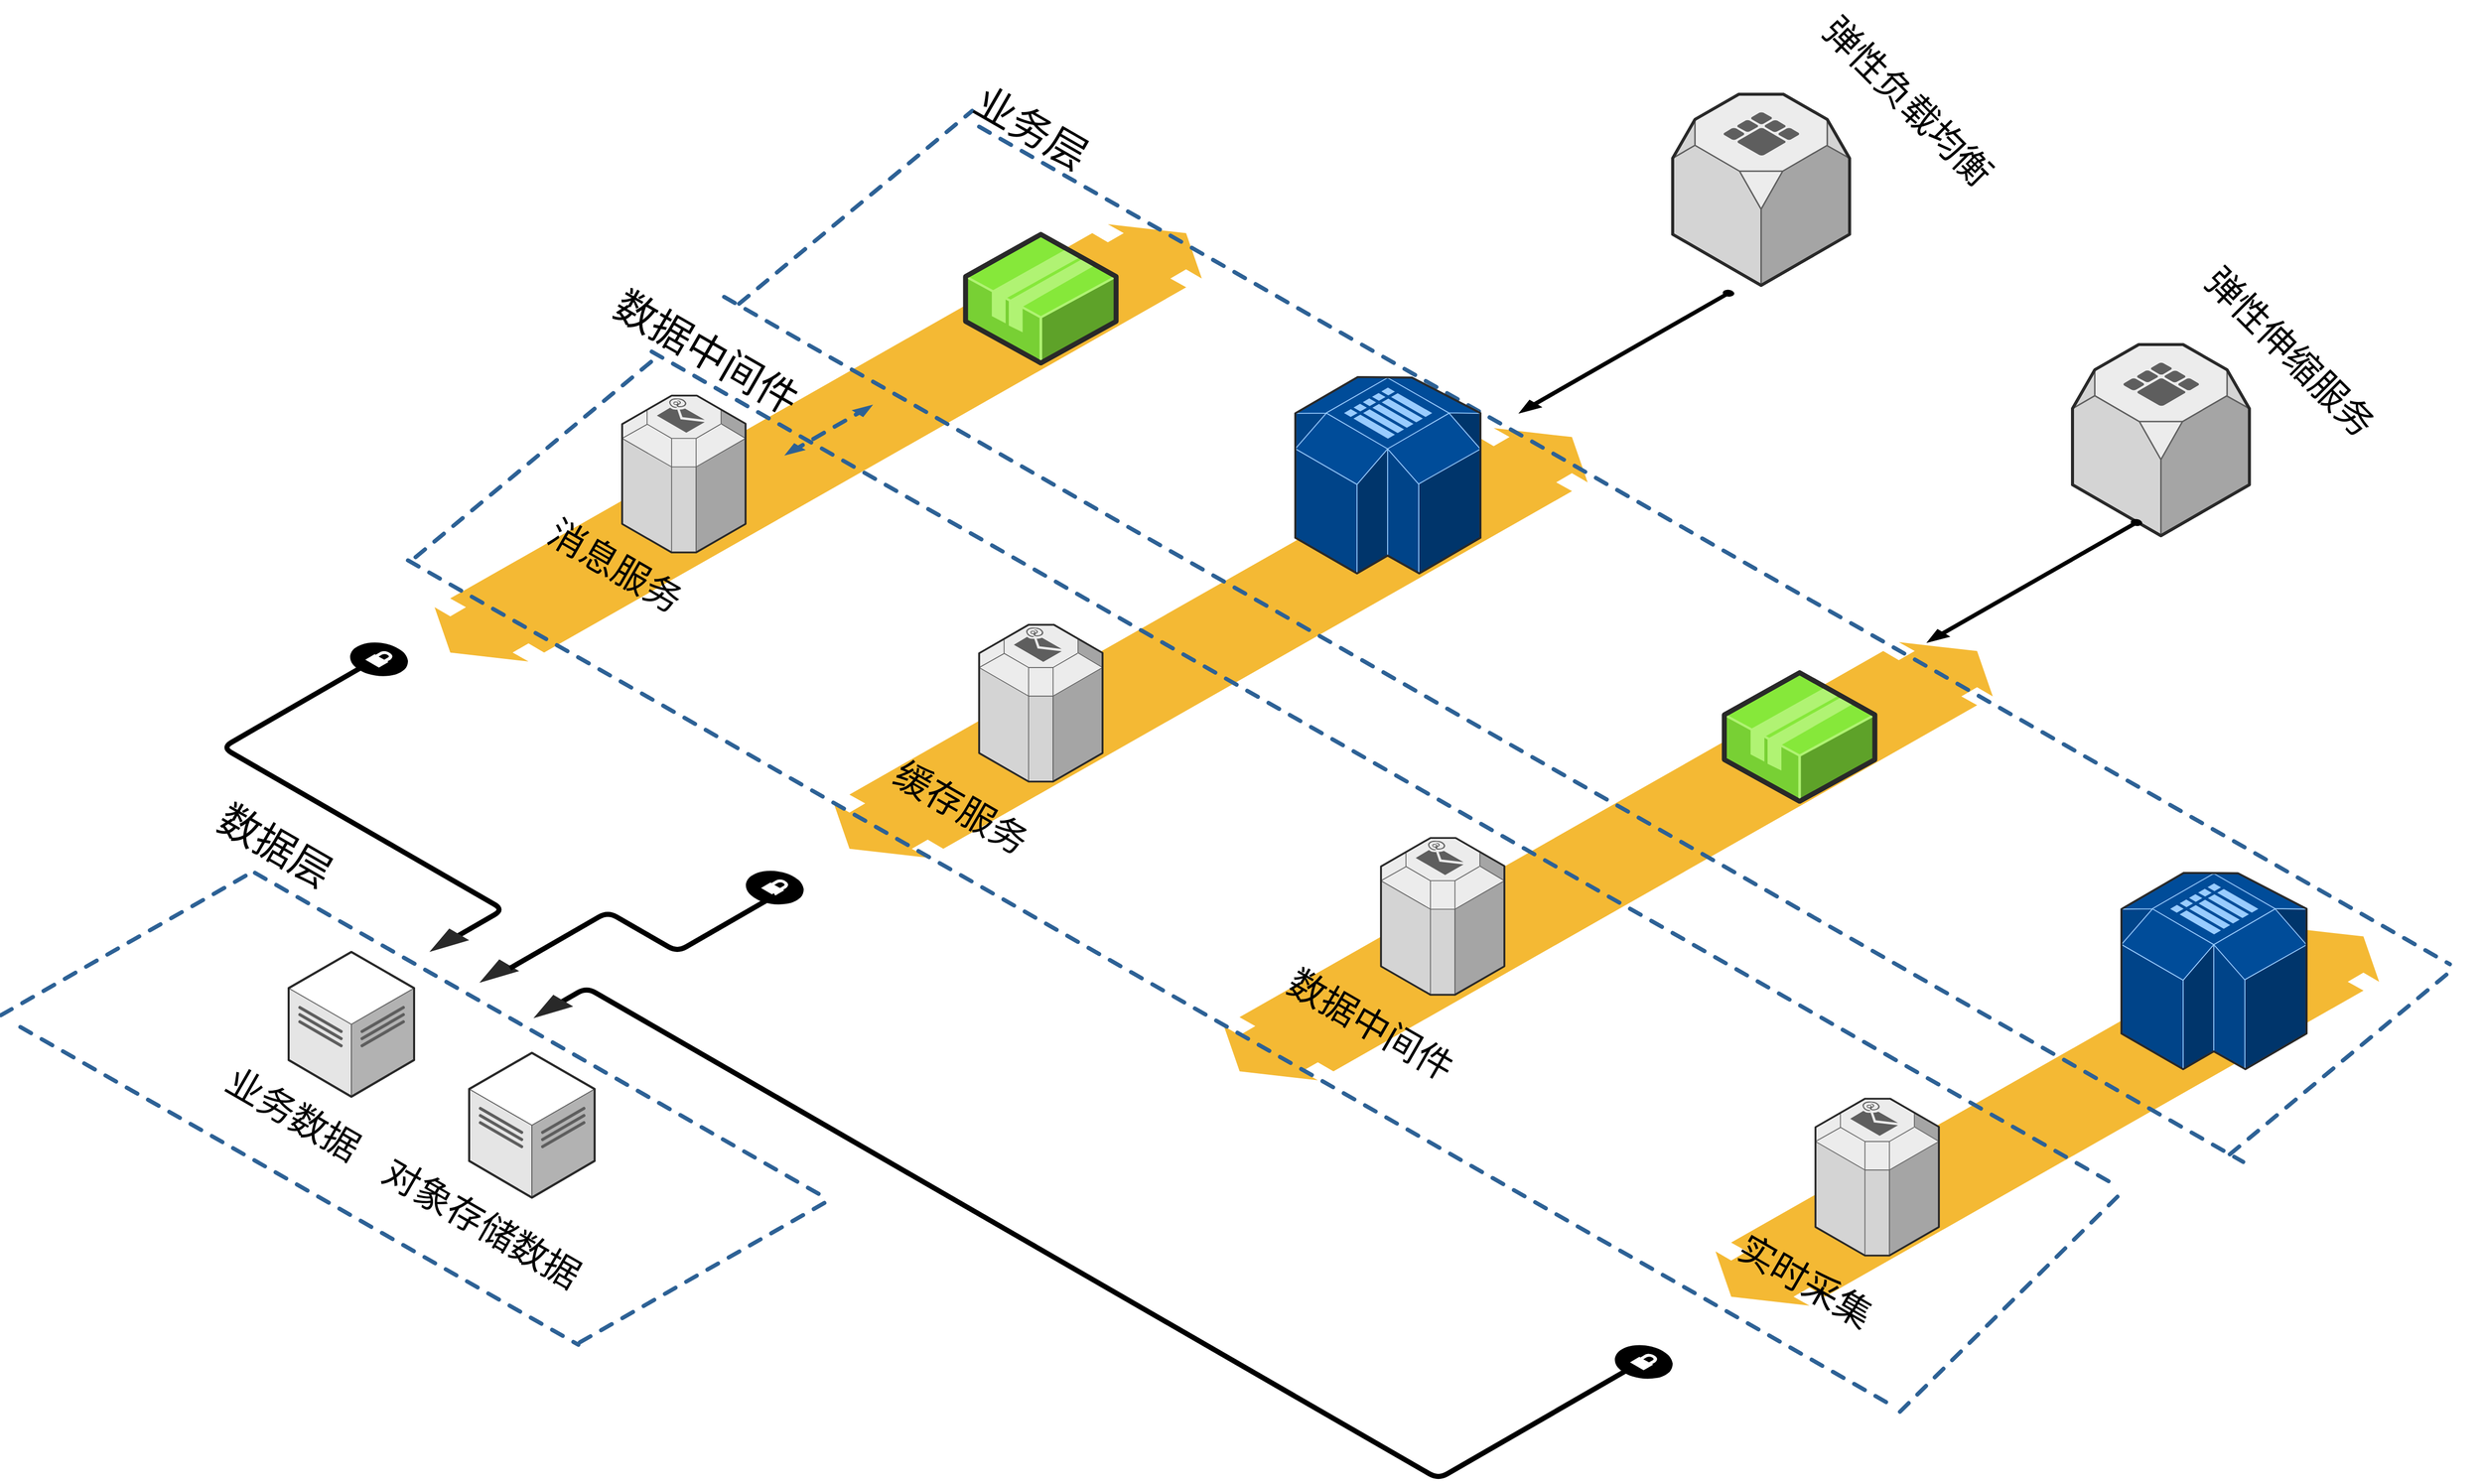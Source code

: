 <mxfile version="14.6.13" type="github">
  <diagram name="Page-1" id="aaaa8250-4180-3840-79b5-4cada1eebb92">
    <mxGraphModel dx="3816" dy="1406" grid="1" gridSize="10" guides="1" tooltips="1" connect="1" arrows="1" fold="1" page="1" pageScale="1" pageWidth="850" pageHeight="1100" background="none" math="0" shadow="0">
      <root>
        <mxCell id="0" />
        <mxCell id="1" parent="0" />
        <mxCell id="XxUmlh4Dywhv9LvJiEKr-14" value="" style="verticalLabelPosition=bottom;html=1;verticalAlign=top;strokeWidth=1;dashed=0;shape=mxgraph.aws3d.flatDoubleEdge;fillColor=#000000;aspect=fixed;rounded=1;shadow=0;comic=0;fontFamily=Verdana;fontSize=12;flipV=1;" vertex="1" parent="1">
          <mxGeometry x="737.5" y="800" width="739.1" height="421.5" as="geometry" />
        </mxCell>
        <mxCell id="d5ac148becb70bc-7" value="" style="verticalLabelPosition=bottom;html=1;verticalAlign=top;strokeWidth=1;dashed=0;shape=mxgraph.aws3d.flatDoubleEdge;fillColor=#000000;aspect=fixed;rounded=1;shadow=0;comic=0;fontFamily=Verdana;fontSize=12;flipV=1;" parent="1" vertex="1">
          <mxGeometry x="1602" y="1290" width="650.64" height="371" as="geometry" />
        </mxCell>
        <mxCell id="1a8abee3a6cfdf20-38" value="" style="verticalLabelPosition=bottom;html=1;verticalAlign=top;strokeWidth=1;dashed=0;shape=mxgraph.aws3d.flatDoubleEdge;fillColor=#000000;aspect=fixed;rounded=1;shadow=0;comic=0;fontFamily=Verdana;fontSize=12;flipV=1;" parent="1" vertex="1">
          <mxGeometry x="1120" y="1010" width="753.83" height="429.9" as="geometry" />
        </mxCell>
        <mxCell id="1a8abee3a6cfdf20-28" value="" style="verticalLabelPosition=bottom;html=1;verticalAlign=top;strokeWidth=1;dashed=0;shape=mxgraph.aws3d.flatDoubleEdge;fillColor=#000000;aspect=fixed;rounded=1;shadow=0;comic=0;fontFamily=Verdana;fontSize=12;flipV=1;" parent="1" vertex="1">
          <mxGeometry x="346.1" y="600" width="752.22" height="429" as="geometry" />
        </mxCell>
        <mxCell id="1a8abee3a6cfdf20-3" value="" style="edgeStyle=isometricEdgeStyle;endArrow=none;html=1;labelBackgroundColor=none;strokeWidth=5;fontFamily=Verdana;fontSize=12" parent="1" edge="1">
          <mxGeometry width="50" height="100" relative="1" as="geometry">
            <mxPoint x="352" y="1308" as="sourcePoint" />
            <mxPoint x="300" y="1020" as="targetPoint" />
            <Array as="points">
              <mxPoint x="302" y="1208" />
            </Array>
          </mxGeometry>
        </mxCell>
        <mxCell id="1a8abee3a6cfdf20-20" value="" style="verticalLabelPosition=bottom;html=1;verticalAlign=top;strokeWidth=1;dashed=0;shape=mxgraph.aws3d.simpleDb2;fillColor=#004C99;strokeColor=#99CCFF;aspect=fixed;rounded=1;shadow=0;comic=0;fontSize=12" parent="1" vertex="1">
          <mxGeometry x="2000" y="1236.4" width="181.5" height="192.6" as="geometry" />
        </mxCell>
        <mxCell id="1a8abee3a6cfdf20-25" value="" style="verticalLabelPosition=bottom;html=1;verticalAlign=top;strokeWidth=1;dashed=0;shape=mxgraph.aws3d.arrowhead;aspect=fixed;rounded=1;shadow=0;comic=0;fillColor=none;fontFamily=Verdana;fontSize=12;fontColor=#000000;flipV=1;" parent="1" vertex="1">
          <mxGeometry x="341" y="1291" width="39" height="23" as="geometry" />
        </mxCell>
        <mxCell id="1a8abee3a6cfdf20-1" value="" style="verticalLabelPosition=bottom;html=1;verticalAlign=top;strokeWidth=1;dashed=0;shape=mxgraph.aws3d.secureConnection;fillColor=#000000;strokeColor=#ffffff;aspect=fixed;rounded=1;shadow=0;comic=0;fontSize=12" parent="1" vertex="1">
          <mxGeometry x="263" y="1010" width="57.0" height="34" as="geometry" />
        </mxCell>
        <mxCell id="1a8abee3a6cfdf20-30" value="" style="verticalLabelPosition=bottom;html=1;verticalAlign=top;strokeWidth=1;dashed=0;shape=mxgraph.aws3d.dashedEdgeDouble;fillColor=#000000;aspect=fixed;rounded=1;shadow=0;comic=0;fontFamily=Verdana;fontSize=12;flipV=1;" parent="1" vertex="1">
          <mxGeometry x="689" y="777" width="87" height="50" as="geometry" />
        </mxCell>
        <mxCell id="d5ac148becb70bc-8" value="" style="verticalLabelPosition=bottom;html=1;verticalAlign=top;strokeWidth=1;dashed=0;shape=mxgraph.aws3d.dashedArrowlessEdge;aspect=fixed;rounded=1;shadow=0;comic=0;fontFamily=Verdana;fontSize=12" parent="1" vertex="1">
          <mxGeometry x="880" y="504.3" width="1442" height="821.7" as="geometry" />
        </mxCell>
        <mxCell id="d5ac148becb70bc-9" value="" style="verticalLabelPosition=bottom;html=1;verticalAlign=top;strokeWidth=1;dashed=0;shape=mxgraph.aws3d.dashedArrowlessEdge;aspect=fixed;rounded=1;shadow=0;comic=0;fontFamily=Verdana;fontSize=12" parent="1" vertex="1">
          <mxGeometry x="630" y="671.3" width="1489.38" height="848.7" as="geometry" />
        </mxCell>
        <mxCell id="d5ac148becb70bc-10" value="" style="verticalLabelPosition=bottom;html=1;verticalAlign=top;strokeWidth=1;dashed=0;shape=mxgraph.aws3d.dashedArrowlessEdge;fillColor=#000000;aspect=fixed;rounded=1;shadow=0;comic=0;fontFamily=Verdana;fontSize=12;fontColor=#000000;flipV=1;rotation=-10;" parent="1" vertex="1">
          <mxGeometry x="630" y="510" width="258" height="146.69" as="geometry" />
        </mxCell>
        <mxCell id="d5ac148becb70bc-12" value="" style="verticalLabelPosition=bottom;html=1;verticalAlign=top;strokeWidth=1;dashed=0;shape=mxgraph.aws3d.dashedArrowlessEdge;aspect=fixed;rounded=1;shadow=0;comic=0;fontFamily=Verdana;fontSize=12;flipV=1;" parent="1" vertex="1">
          <mxGeometry x="488.5" y="1555" width="249" height="142" as="geometry" />
        </mxCell>
        <mxCell id="d5ac148becb70bc-14" value="" style="edgeStyle=isometricEdgeStyle;endArrow=none;html=1;labelBackgroundColor=none;strokeWidth=5;fontFamily=Verdana;fontSize=12;" parent="1" edge="1">
          <mxGeometry width="50" height="100" relative="1" as="geometry">
            <mxPoint x="462" y="1368" as="sourcePoint" />
            <mxPoint x="1540" y="1710" as="targetPoint" />
            <Array as="points">
              <mxPoint x="930" y="1600" />
            </Array>
          </mxGeometry>
        </mxCell>
        <mxCell id="d5ac148becb70bc-15" value="" style="verticalLabelPosition=bottom;html=1;verticalAlign=top;strokeWidth=1;dashed=0;shape=mxgraph.aws3d.arrowhead;aspect=fixed;rounded=1;shadow=0;comic=0;fillColor=none;fontFamily=Verdana;fontSize=12;fontColor=#000000;flipV=1;" parent="1" vertex="1">
          <mxGeometry x="443" y="1356" width="39" height="23" as="geometry" />
        </mxCell>
        <mxCell id="d5ac148becb70bc-16" value="" style="verticalLabelPosition=bottom;html=1;verticalAlign=top;strokeWidth=1;dashed=0;shape=mxgraph.aws3d.secureConnection;fillColor=#000000;strokeColor=#ffffff;aspect=fixed;rounded=1;shadow=0;comic=0;fontSize=12" parent="1" vertex="1">
          <mxGeometry x="1503" y="1699.4" width="57.0" height="34" as="geometry" />
        </mxCell>
        <mxCell id="XxUmlh4Dywhv9LvJiEKr-5" value="" style="verticalLabelPosition=bottom;html=1;verticalAlign=top;strokeWidth=1;align=center;outlineConnect=0;dashed=0;outlineConnect=0;shape=mxgraph.aws3d.dataCenter;strokeColor=#5E5E5E;aspect=fixed;" vertex="1" parent="1">
          <mxGeometry x="380" y="1413" width="123" height="142" as="geometry" />
        </mxCell>
        <mxCell id="XxUmlh4Dywhv9LvJiEKr-6" value="" style="verticalLabelPosition=bottom;html=1;verticalAlign=top;strokeWidth=1;align=center;outlineConnect=0;dashed=0;outlineConnect=0;shape=mxgraph.aws3d.dataCenter;strokeColor=#5E5E5E;aspect=fixed;" vertex="1" parent="1">
          <mxGeometry x="203" y="1314" width="123" height="142" as="geometry" />
        </mxCell>
        <mxCell id="XxUmlh4Dywhv9LvJiEKr-7" value="&lt;font style=&quot;font-size: 36px;&quot;&gt;业务数据&lt;/font&gt;" style="text;html=1;resizable=0;autosize=1;align=center;verticalAlign=middle;points=[];fillColor=none;strokeColor=none;rounded=0;rotation=30;fontSize=36;" vertex="1" parent="1">
          <mxGeometry x="127" y="1448" width="160" height="50" as="geometry" />
        </mxCell>
        <mxCell id="XxUmlh4Dywhv9LvJiEKr-8" value="&lt;font style=&quot;font-size: 36px&quot;&gt;对象存储数据&lt;/font&gt;" style="text;html=1;resizable=0;autosize=1;align=center;verticalAlign=middle;points=[];fillColor=none;strokeColor=none;rounded=0;rotation=30;fontSize=36;" vertex="1" parent="1">
          <mxGeometry x="277" y="1555" width="230" height="50" as="geometry" />
        </mxCell>
        <mxCell id="XxUmlh4Dywhv9LvJiEKr-9" value="" style="verticalLabelPosition=bottom;html=1;verticalAlign=top;strokeWidth=1;dashed=0;shape=mxgraph.aws3d.dashedArrowlessEdge;aspect=fixed;rounded=1;shadow=0;comic=0;fontFamily=Verdana;fontSize=12;flipV=1;rotation=-10;" vertex="1" parent="1">
          <mxGeometry x="2092" y="1350" width="249" height="142" as="geometry" />
        </mxCell>
        <mxCell id="XxUmlh4Dywhv9LvJiEKr-10" value="" style="verticalLabelPosition=bottom;html=1;verticalAlign=top;strokeWidth=1;dashed=0;shape=mxgraph.aws3d.dashedArrowlessEdge;aspect=fixed;rounded=1;shadow=0;comic=0;fontFamily=Verdana;fontSize=12" vertex="1" parent="1">
          <mxGeometry x="170" y="1236.4" width="560.54" height="319.41" as="geometry" />
        </mxCell>
        <mxCell id="XxUmlh4Dywhv9LvJiEKr-11" value="" style="verticalLabelPosition=bottom;html=1;verticalAlign=top;strokeWidth=1;dashed=0;shape=mxgraph.aws3d.dashedArrowlessEdge;aspect=fixed;rounded=1;shadow=0;comic=0;fontFamily=Verdana;fontSize=12" vertex="1" parent="1">
          <mxGeometry x="-60" y="1387.67" width="547.07" height="311.73" as="geometry" />
        </mxCell>
        <mxCell id="XxUmlh4Dywhv9LvJiEKr-12" value="" style="verticalLabelPosition=bottom;html=1;verticalAlign=top;strokeWidth=1;dashed=0;shape=mxgraph.aws3d.dashedArrowlessEdge;aspect=fixed;rounded=1;shadow=0;comic=0;fontFamily=Verdana;fontSize=12;flipV=1;" vertex="1" parent="1">
          <mxGeometry x="-79" y="1234" width="249" height="142" as="geometry" />
        </mxCell>
        <mxCell id="XxUmlh4Dywhv9LvJiEKr-13" value="&lt;font style=&quot;font-size: 40px;&quot;&gt;数据层&lt;/font&gt;" style="text;html=1;resizable=0;autosize=1;align=center;verticalAlign=middle;points=[];fillColor=none;strokeColor=none;rounded=0;rotation=30;fontSize=40;" vertex="1" parent="1">
          <mxGeometry x="120" y="1184" width="140" height="50" as="geometry" />
        </mxCell>
        <mxCell id="XxUmlh4Dywhv9LvJiEKr-15" value="" style="verticalLabelPosition=bottom;html=1;verticalAlign=top;strokeWidth=1;align=center;outlineConnect=0;dashed=0;outlineConnect=0;shape=mxgraph.aws3d.email_service;fillColor=#ECECEC;strokeColor=#5E5E5E;aspect=fixed;fontSize=36;" vertex="1" parent="1">
          <mxGeometry x="880" y="993" width="121" height="153.85" as="geometry" />
        </mxCell>
        <mxCell id="XxUmlh4Dywhv9LvJiEKr-16" value="" style="verticalLabelPosition=bottom;html=1;verticalAlign=top;strokeWidth=1;align=center;outlineConnect=0;dashed=0;outlineConnect=0;shape=mxgraph.aws3d.email_service;fillColor=#ECECEC;strokeColor=#5E5E5E;aspect=fixed;fontSize=36;" vertex="1" parent="1">
          <mxGeometry x="530" y="768.15" width="121" height="153.85" as="geometry" />
        </mxCell>
        <mxCell id="XxUmlh4Dywhv9LvJiEKr-17" value="" style="verticalLabelPosition=bottom;html=1;verticalAlign=top;strokeWidth=1;align=center;outlineConnect=0;dashed=0;outlineConnect=0;shape=mxgraph.aws3d.email_service;fillColor=#ECECEC;strokeColor=#5E5E5E;aspect=fixed;fontSize=36;" vertex="1" parent="1">
          <mxGeometry x="1274" y="1202.15" width="121" height="153.85" as="geometry" />
        </mxCell>
        <mxCell id="XxUmlh4Dywhv9LvJiEKr-19" value="" style="verticalLabelPosition=bottom;html=1;verticalAlign=top;strokeWidth=1;align=center;outlineConnect=0;dashed=0;outlineConnect=0;shape=mxgraph.aws3d.email_service;fillColor=#ECECEC;strokeColor=#5E5E5E;aspect=fixed;fontSize=36;" vertex="1" parent="1">
          <mxGeometry x="1700" y="1458" width="121" height="153.85" as="geometry" />
        </mxCell>
        <mxCell id="XxUmlh4Dywhv9LvJiEKr-20" value="&lt;font style=&quot;font-size: 36px&quot;&gt;消息服务&lt;/font&gt;" style="text;html=1;resizable=0;autosize=1;align=center;verticalAlign=middle;points=[];fillColor=none;strokeColor=none;rounded=0;rotation=30;fontSize=36;" vertex="1" parent="1">
          <mxGeometry x="443" y="910" width="160" height="50" as="geometry" />
        </mxCell>
        <mxCell id="XxUmlh4Dywhv9LvJiEKr-21" value="&lt;font style=&quot;font-size: 36px&quot;&gt;缓存服务&lt;/font&gt;" style="text;html=1;resizable=0;autosize=1;align=center;verticalAlign=middle;points=[];fillColor=none;strokeColor=none;rounded=0;rotation=30;fontSize=36;" vertex="1" parent="1">
          <mxGeometry x="782" y="1146.85" width="160" height="50" as="geometry" />
        </mxCell>
        <mxCell id="XxUmlh4Dywhv9LvJiEKr-22" value="数据中间件" style="text;html=1;resizable=0;autosize=1;align=center;verticalAlign=middle;points=[];fillColor=none;strokeColor=none;rounded=0;rotation=30;fontSize=36;" vertex="1" parent="1">
          <mxGeometry x="1163.5" y="1360" width="200" height="50" as="geometry" />
        </mxCell>
        <mxCell id="XxUmlh4Dywhv9LvJiEKr-23" value="&lt;font style=&quot;font-size: 36px&quot;&gt;实时采集&lt;/font&gt;" style="text;html=1;resizable=0;autosize=1;align=center;verticalAlign=middle;points=[];fillColor=none;strokeColor=none;rounded=0;rotation=30;fontSize=36;" vertex="1" parent="1">
          <mxGeometry x="1610" y="1611.85" width="160" height="50" as="geometry" />
        </mxCell>
        <mxCell id="XxUmlh4Dywhv9LvJiEKr-24" value="" style="verticalLabelPosition=bottom;html=1;verticalAlign=top;strokeWidth=1;dashed=0;shape=mxgraph.aws3d.dashedArrowlessEdge;aspect=fixed;rounded=1;shadow=0;comic=0;fontFamily=Verdana;fontSize=12" vertex="1" parent="1">
          <mxGeometry x="320" y="929.8" width="1456.92" height="830.2" as="geometry" />
        </mxCell>
        <mxCell id="XxUmlh4Dywhv9LvJiEKr-25" value="" style="verticalLabelPosition=bottom;html=1;verticalAlign=top;strokeWidth=1;dashed=0;shape=mxgraph.aws3d.dashedArrowlessEdge;aspect=fixed;rounded=1;shadow=0;comic=0;fontFamily=Verdana;fontSize=12" vertex="1" parent="1">
          <mxGeometry x="559" y="725" width="1432" height="816" as="geometry" />
        </mxCell>
        <mxCell id="XxUmlh4Dywhv9LvJiEKr-26" value="" style="verticalLabelPosition=bottom;html=1;verticalAlign=top;strokeWidth=1;dashed=0;shape=mxgraph.aws3d.dashedArrowlessEdge;aspect=fixed;rounded=1;shadow=0;comic=0;fontFamily=Verdana;fontSize=12;flipV=1;rotation=-15;" vertex="1" parent="1">
          <mxGeometry x="1758.23" y="1578.39" width="270.62" height="154.33" as="geometry" />
        </mxCell>
        <mxCell id="XxUmlh4Dywhv9LvJiEKr-27" value="" style="verticalLabelPosition=bottom;html=1;verticalAlign=top;strokeWidth=1;dashed=0;shape=mxgraph.aws3d.dashedArrowlessEdge;aspect=fixed;rounded=1;shadow=0;comic=0;fontFamily=Verdana;fontSize=12;flipV=1;rotation=-10;" vertex="1" parent="1">
          <mxGeometry x="312" y="750.0" width="270.62" height="154.33" as="geometry" />
        </mxCell>
        <mxCell id="XxUmlh4Dywhv9LvJiEKr-28" value="&lt;font style=&quot;font-size: 40px;&quot;&gt;业务层&lt;/font&gt;" style="text;html=1;resizable=0;autosize=1;align=center;verticalAlign=middle;points=[];fillColor=none;strokeColor=none;rounded=0;rotation=30;fontSize=40;" vertex="1" parent="1">
          <mxGeometry x="861" y="480.0" width="140" height="50" as="geometry" />
        </mxCell>
        <mxCell id="XxUmlh4Dywhv9LvJiEKr-29" value="&lt;font style=&quot;font-size: 40px;&quot;&gt;数据中间件&lt;/font&gt;" style="text;html=1;resizable=0;autosize=1;align=center;verticalAlign=middle;points=[];fillColor=none;strokeColor=none;rounded=0;rotation=30;fontSize=40;" vertex="1" parent="1">
          <mxGeometry x="503" y="700.0" width="220" height="50" as="geometry" />
        </mxCell>
        <mxCell id="XxUmlh4Dywhv9LvJiEKr-30" value="" style="verticalLabelPosition=bottom;html=1;verticalAlign=top;strokeWidth=1;align=center;outlineConnect=0;dashed=0;outlineConnect=0;shape=mxgraph.aws3d.application2;fillColor=#86E83A;strokeColor=#B0F373;aspect=fixed;fontSize=40;" vertex="1" parent="1">
          <mxGeometry x="1610.66" y="1040" width="147.57" height="126.15" as="geometry" />
        </mxCell>
        <mxCell id="XxUmlh4Dywhv9LvJiEKr-31" value="" style="verticalLabelPosition=bottom;html=1;verticalAlign=top;strokeWidth=1;dashed=0;shape=mxgraph.aws3d.simpleDb2;fillColor=#004C99;strokeColor=#99CCFF;aspect=fixed;rounded=1;shadow=0;comic=0;fontSize=12" vertex="1" parent="1">
          <mxGeometry x="1190" y="750.0" width="181.5" height="192.6" as="geometry" />
        </mxCell>
        <mxCell id="XxUmlh4Dywhv9LvJiEKr-32" value="" style="verticalLabelPosition=bottom;html=1;verticalAlign=top;strokeWidth=1;align=center;outlineConnect=0;dashed=0;outlineConnect=0;shape=mxgraph.aws3d.application2;fillColor=#86E83A;strokeColor=#B0F373;aspect=fixed;fontSize=40;" vertex="1" parent="1">
          <mxGeometry x="866.71" y="610" width="147.57" height="126.15" as="geometry" />
        </mxCell>
        <mxCell id="XxUmlh4Dywhv9LvJiEKr-33" value="" style="verticalLabelPosition=bottom;html=1;verticalAlign=top;strokeWidth=1;align=center;outlineConnect=0;dashed=0;outlineConnect=0;shape=mxgraph.aws3d.elasticMapReduce;fillColor=#ECECEC;strokeColor=#5E5E5E;aspect=fixed;fontSize=40;" vertex="1" parent="1">
          <mxGeometry x="1560" y="472.5" width="173.4" height="187.5" as="geometry" />
        </mxCell>
        <mxCell id="XxUmlh4Dywhv9LvJiEKr-35" value="" style="verticalLabelPosition=bottom;html=1;verticalAlign=top;strokeWidth=1;align=center;outlineConnect=0;dashed=0;outlineConnect=0;shape=mxgraph.aws3d.elasticMapReduce;fillColor=#ECECEC;strokeColor=#5E5E5E;aspect=fixed;fontSize=40;" vertex="1" parent="1">
          <mxGeometry x="1952" y="718.15" width="173.4" height="187.5" as="geometry" />
        </mxCell>
        <mxCell id="XxUmlh4Dywhv9LvJiEKr-38" value="" style="verticalLabelPosition=bottom;html=1;verticalAlign=top;strokeWidth=1;dashed=0;shape=mxgraph.aws3d.arrowhead;aspect=fixed;rounded=1;shadow=0;comic=0;fillColor=none;fontFamily=Verdana;fontSize=12;fontColor=#000000;flipV=1;" vertex="1" parent="1">
          <mxGeometry x="390" y="1321.2" width="39" height="23" as="geometry" />
        </mxCell>
        <mxCell id="1a8abee3a6cfdf20-2" value="" style="verticalLabelPosition=bottom;html=1;verticalAlign=top;strokeWidth=1;dashed=0;shape=mxgraph.aws3d.secureConnection;fillColor=#000000;strokeColor=#ffffff;aspect=fixed;rounded=1;shadow=0;comic=0;fontSize=12" parent="1" vertex="1">
          <mxGeometry x="651" y="1234" width="57.0" height="34" as="geometry" />
        </mxCell>
        <mxCell id="XxUmlh4Dywhv9LvJiEKr-39" value="" style="edgeStyle=isometricEdgeStyle;endArrow=none;html=1;labelBackgroundColor=none;strokeWidth=5;fontFamily=Verdana;fontSize=12;entryX=0.509;entryY=0.723;entryDx=0;entryDy=0;entryPerimeter=0;" edge="1" parent="1" target="1a8abee3a6cfdf20-2">
          <mxGeometry width="50" height="100" relative="1" as="geometry">
            <mxPoint x="420" y="1330" as="sourcePoint" />
            <mxPoint x="742.02" y="1221.5" as="targetPoint" />
            <Array as="points" />
          </mxGeometry>
        </mxCell>
        <mxCell id="XxUmlh4Dywhv9LvJiEKr-43" value="" style="verticalLabelPosition=bottom;html=1;verticalAlign=top;strokeWidth=1;align=center;outlineConnect=0;dashed=0;outlineConnect=0;shape=mxgraph.aws3d.arrowSW;fillColor=#000000;aspect=fixed;fontSize=40;" vertex="1" parent="1">
          <mxGeometry x="1410" y="665.04" width="209.86" height="119.92" as="geometry" />
        </mxCell>
        <mxCell id="XxUmlh4Dywhv9LvJiEKr-44" value="" style="verticalLabelPosition=bottom;html=1;verticalAlign=top;strokeWidth=1;align=center;outlineConnect=0;dashed=0;outlineConnect=0;shape=mxgraph.aws3d.arrowSW;fillColor=#000000;aspect=fixed;fontSize=40;" vertex="1" parent="1">
          <mxGeometry x="1810" y="890.08" width="209.86" height="119.92" as="geometry" />
        </mxCell>
        <mxCell id="XxUmlh4Dywhv9LvJiEKr-45" value="&lt;font style=&quot;font-size: 36px&quot;&gt;弹性负载均衡&lt;/font&gt;" style="text;html=1;resizable=0;autosize=1;align=center;verticalAlign=middle;points=[];fillColor=none;strokeColor=none;rounded=0;rotation=45;fontSize=36;" vertex="1" parent="1">
          <mxGeometry x="1675" y="454.3" width="230" height="50" as="geometry" />
        </mxCell>
        <mxCell id="XxUmlh4Dywhv9LvJiEKr-46" value="&lt;font style=&quot;font-size: 36px&quot;&gt;弹性伸缩服务&lt;/font&gt;" style="text;html=1;resizable=0;autosize=1;align=center;verticalAlign=middle;points=[];fillColor=none;strokeColor=none;rounded=0;rotation=45;fontSize=36;" vertex="1" parent="1">
          <mxGeometry x="2050" y="700" width="230" height="50" as="geometry" />
        </mxCell>
      </root>
    </mxGraphModel>
  </diagram>
</mxfile>
